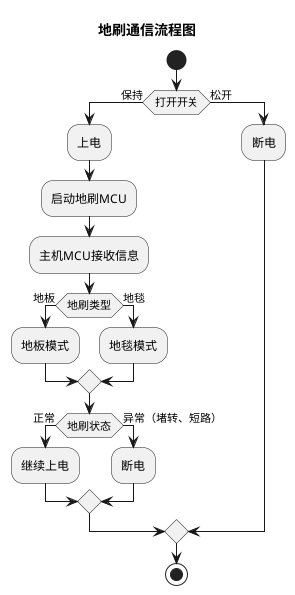 @startuml 地刷流程图
title 地刷通信流程图
start


if (打开开关) then (保持)
:上电;
:启动地刷MCU;
:主机MCU接收信息;
    if (地刷类型) then (地板)
    :地板模式;
    else (地毯)
    :地毯模式;
    endif
    if (地刷状态) then (正常)
    :继续上电;
    else (异常（堵转、短路）)
    :断电;
    endif
else (松开)
:断电;
endif


stop
@enduml